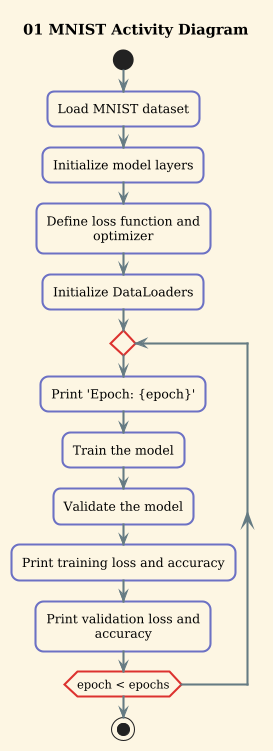 @startuml 01_mnist_activity
!theme sunlust
title 01 MNIST Activity Diagram
start
:Load MNIST dataset;
:Initialize model layers;
:Define loss function and optimizer;
:Initialize DataLoaders;
repeat
:Print 'Epoch: {epoch}';
:Train the model;
:Validate the model;
:Print training loss and accuracy;
:Print validation loss and accuracy;
repeat while (epoch < epochs)
stop
@enduml
